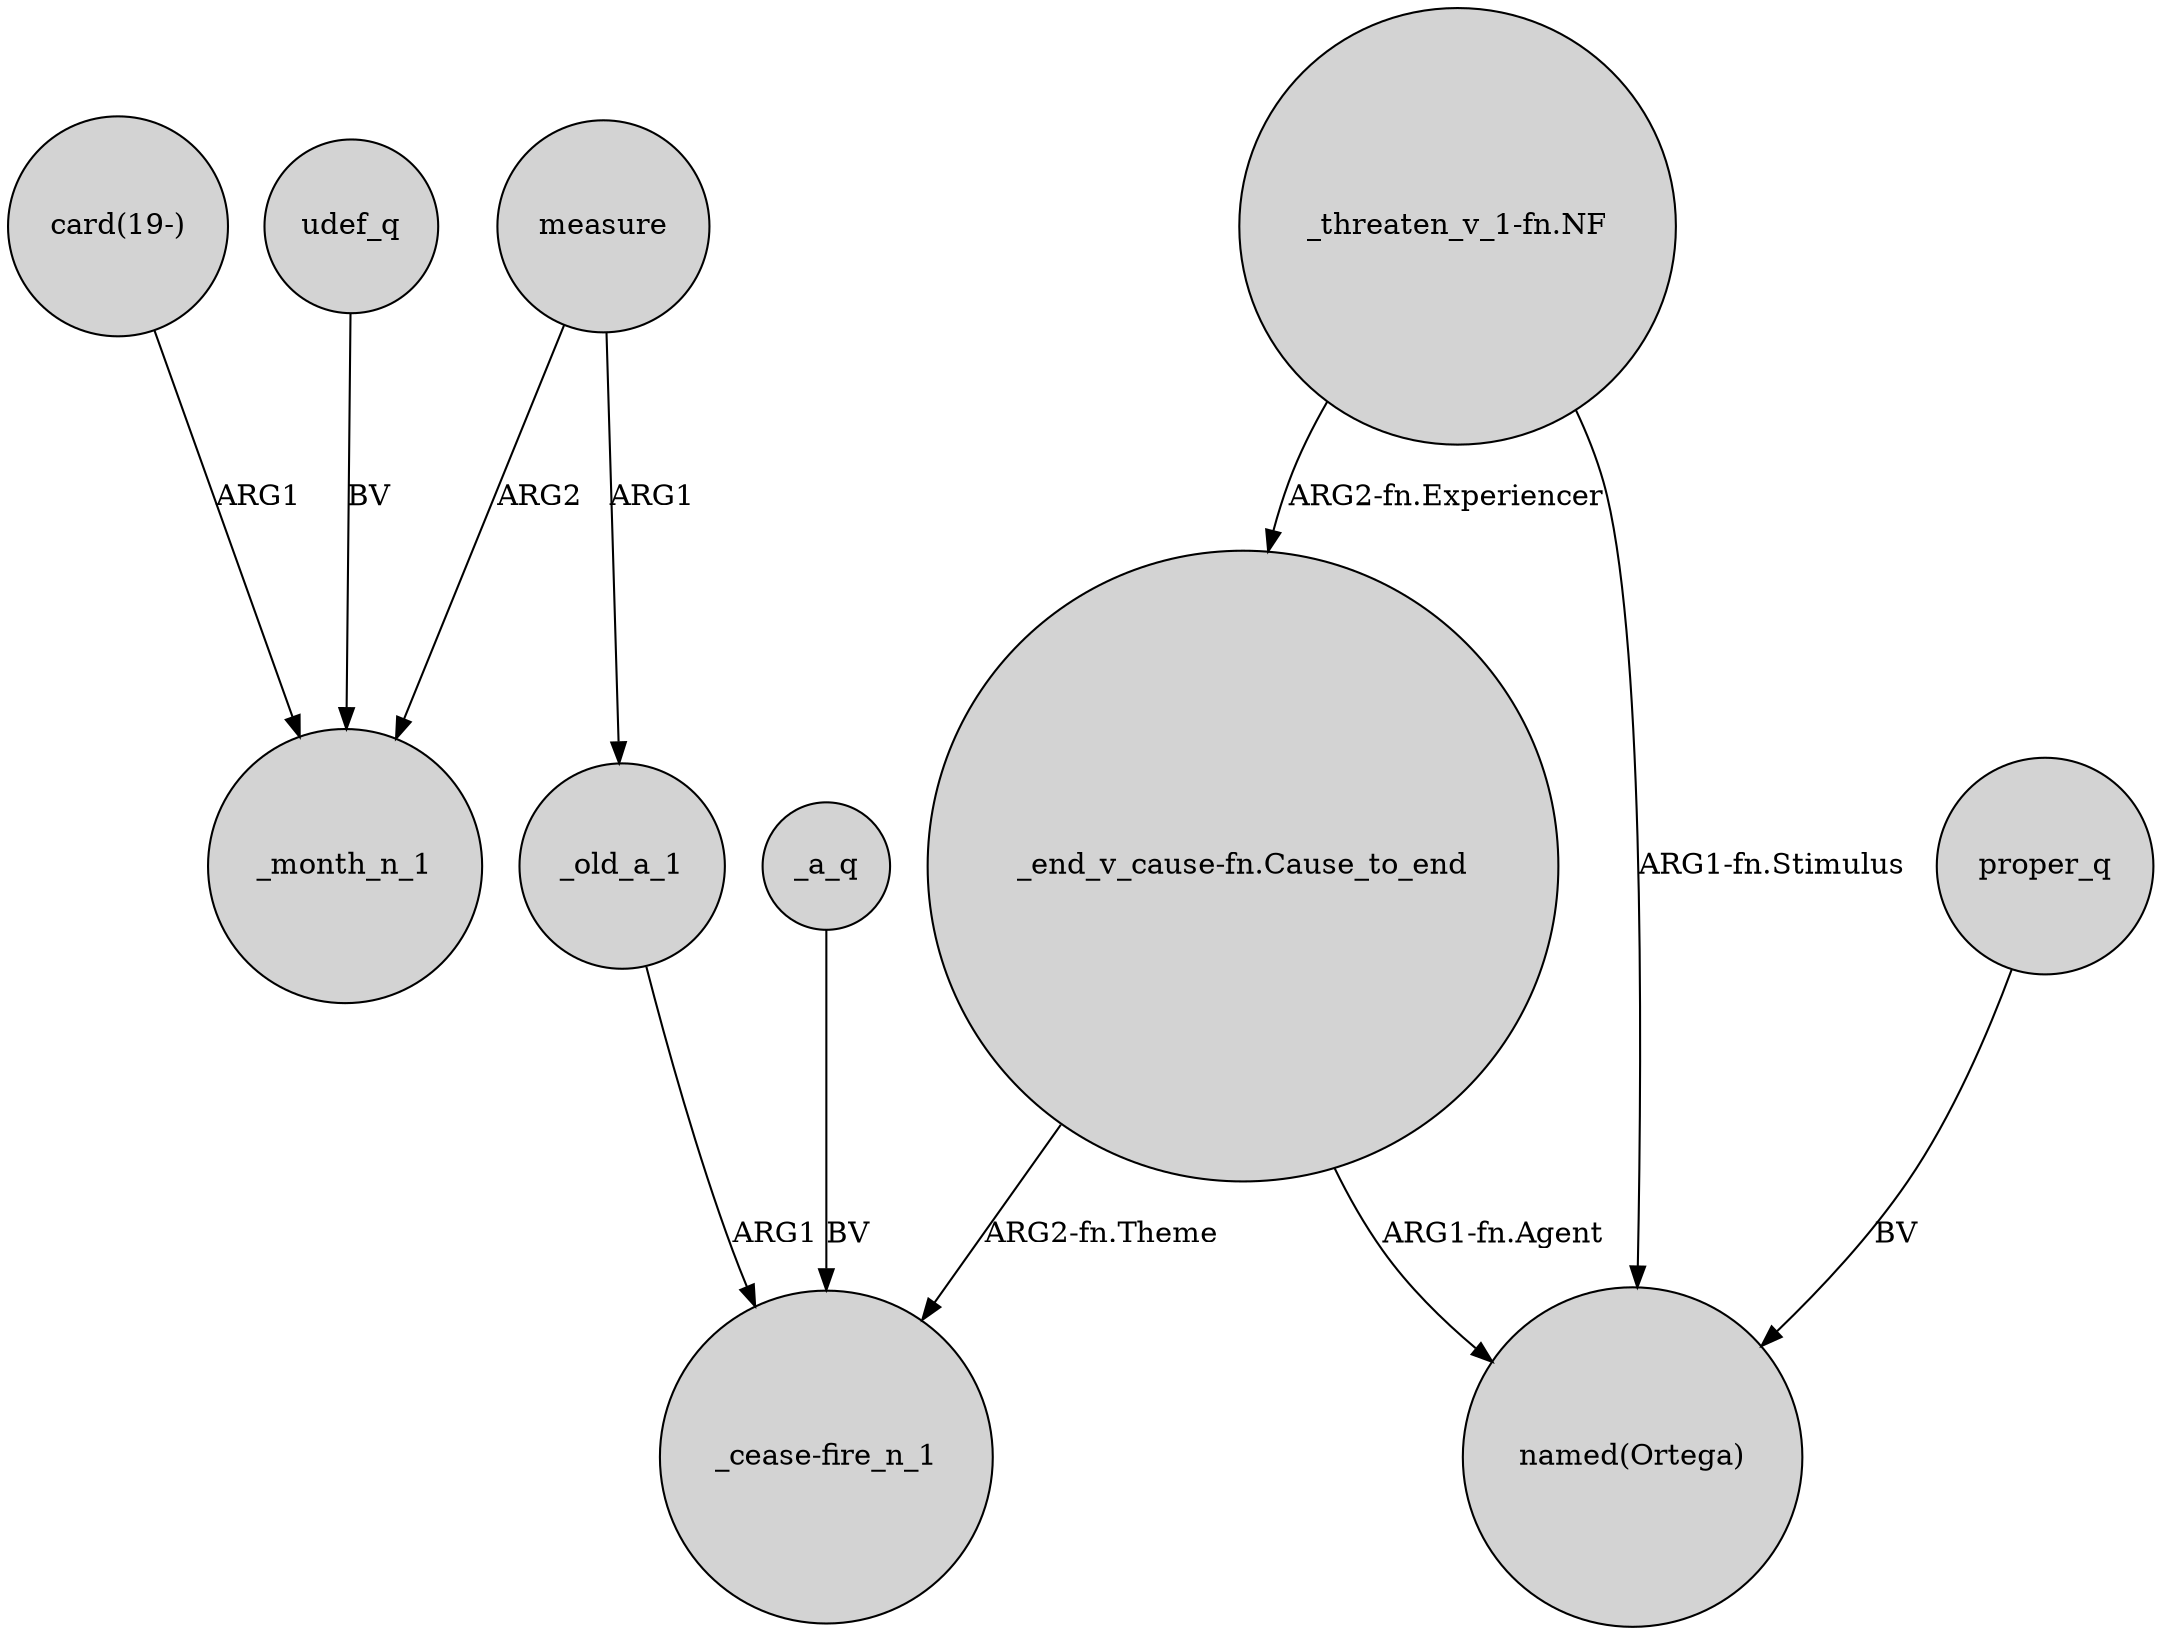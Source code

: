 digraph {
	node [shape=circle style=filled]
	"card(19-)" -> _month_n_1 [label=ARG1]
	_a_q -> "_cease-fire_n_1" [label=BV]
	measure -> _month_n_1 [label=ARG2]
	udef_q -> _month_n_1 [label=BV]
	"_threaten_v_1-fn.NF" -> "_end_v_cause-fn.Cause_to_end" [label="ARG2-fn.Experiencer"]
	"_threaten_v_1-fn.NF" -> "named(Ortega)" [label="ARG1-fn.Stimulus"]
	_old_a_1 -> "_cease-fire_n_1" [label=ARG1]
	proper_q -> "named(Ortega)" [label=BV]
	measure -> _old_a_1 [label=ARG1]
	"_end_v_cause-fn.Cause_to_end" -> "_cease-fire_n_1" [label="ARG2-fn.Theme"]
	"_end_v_cause-fn.Cause_to_end" -> "named(Ortega)" [label="ARG1-fn.Agent"]
}
